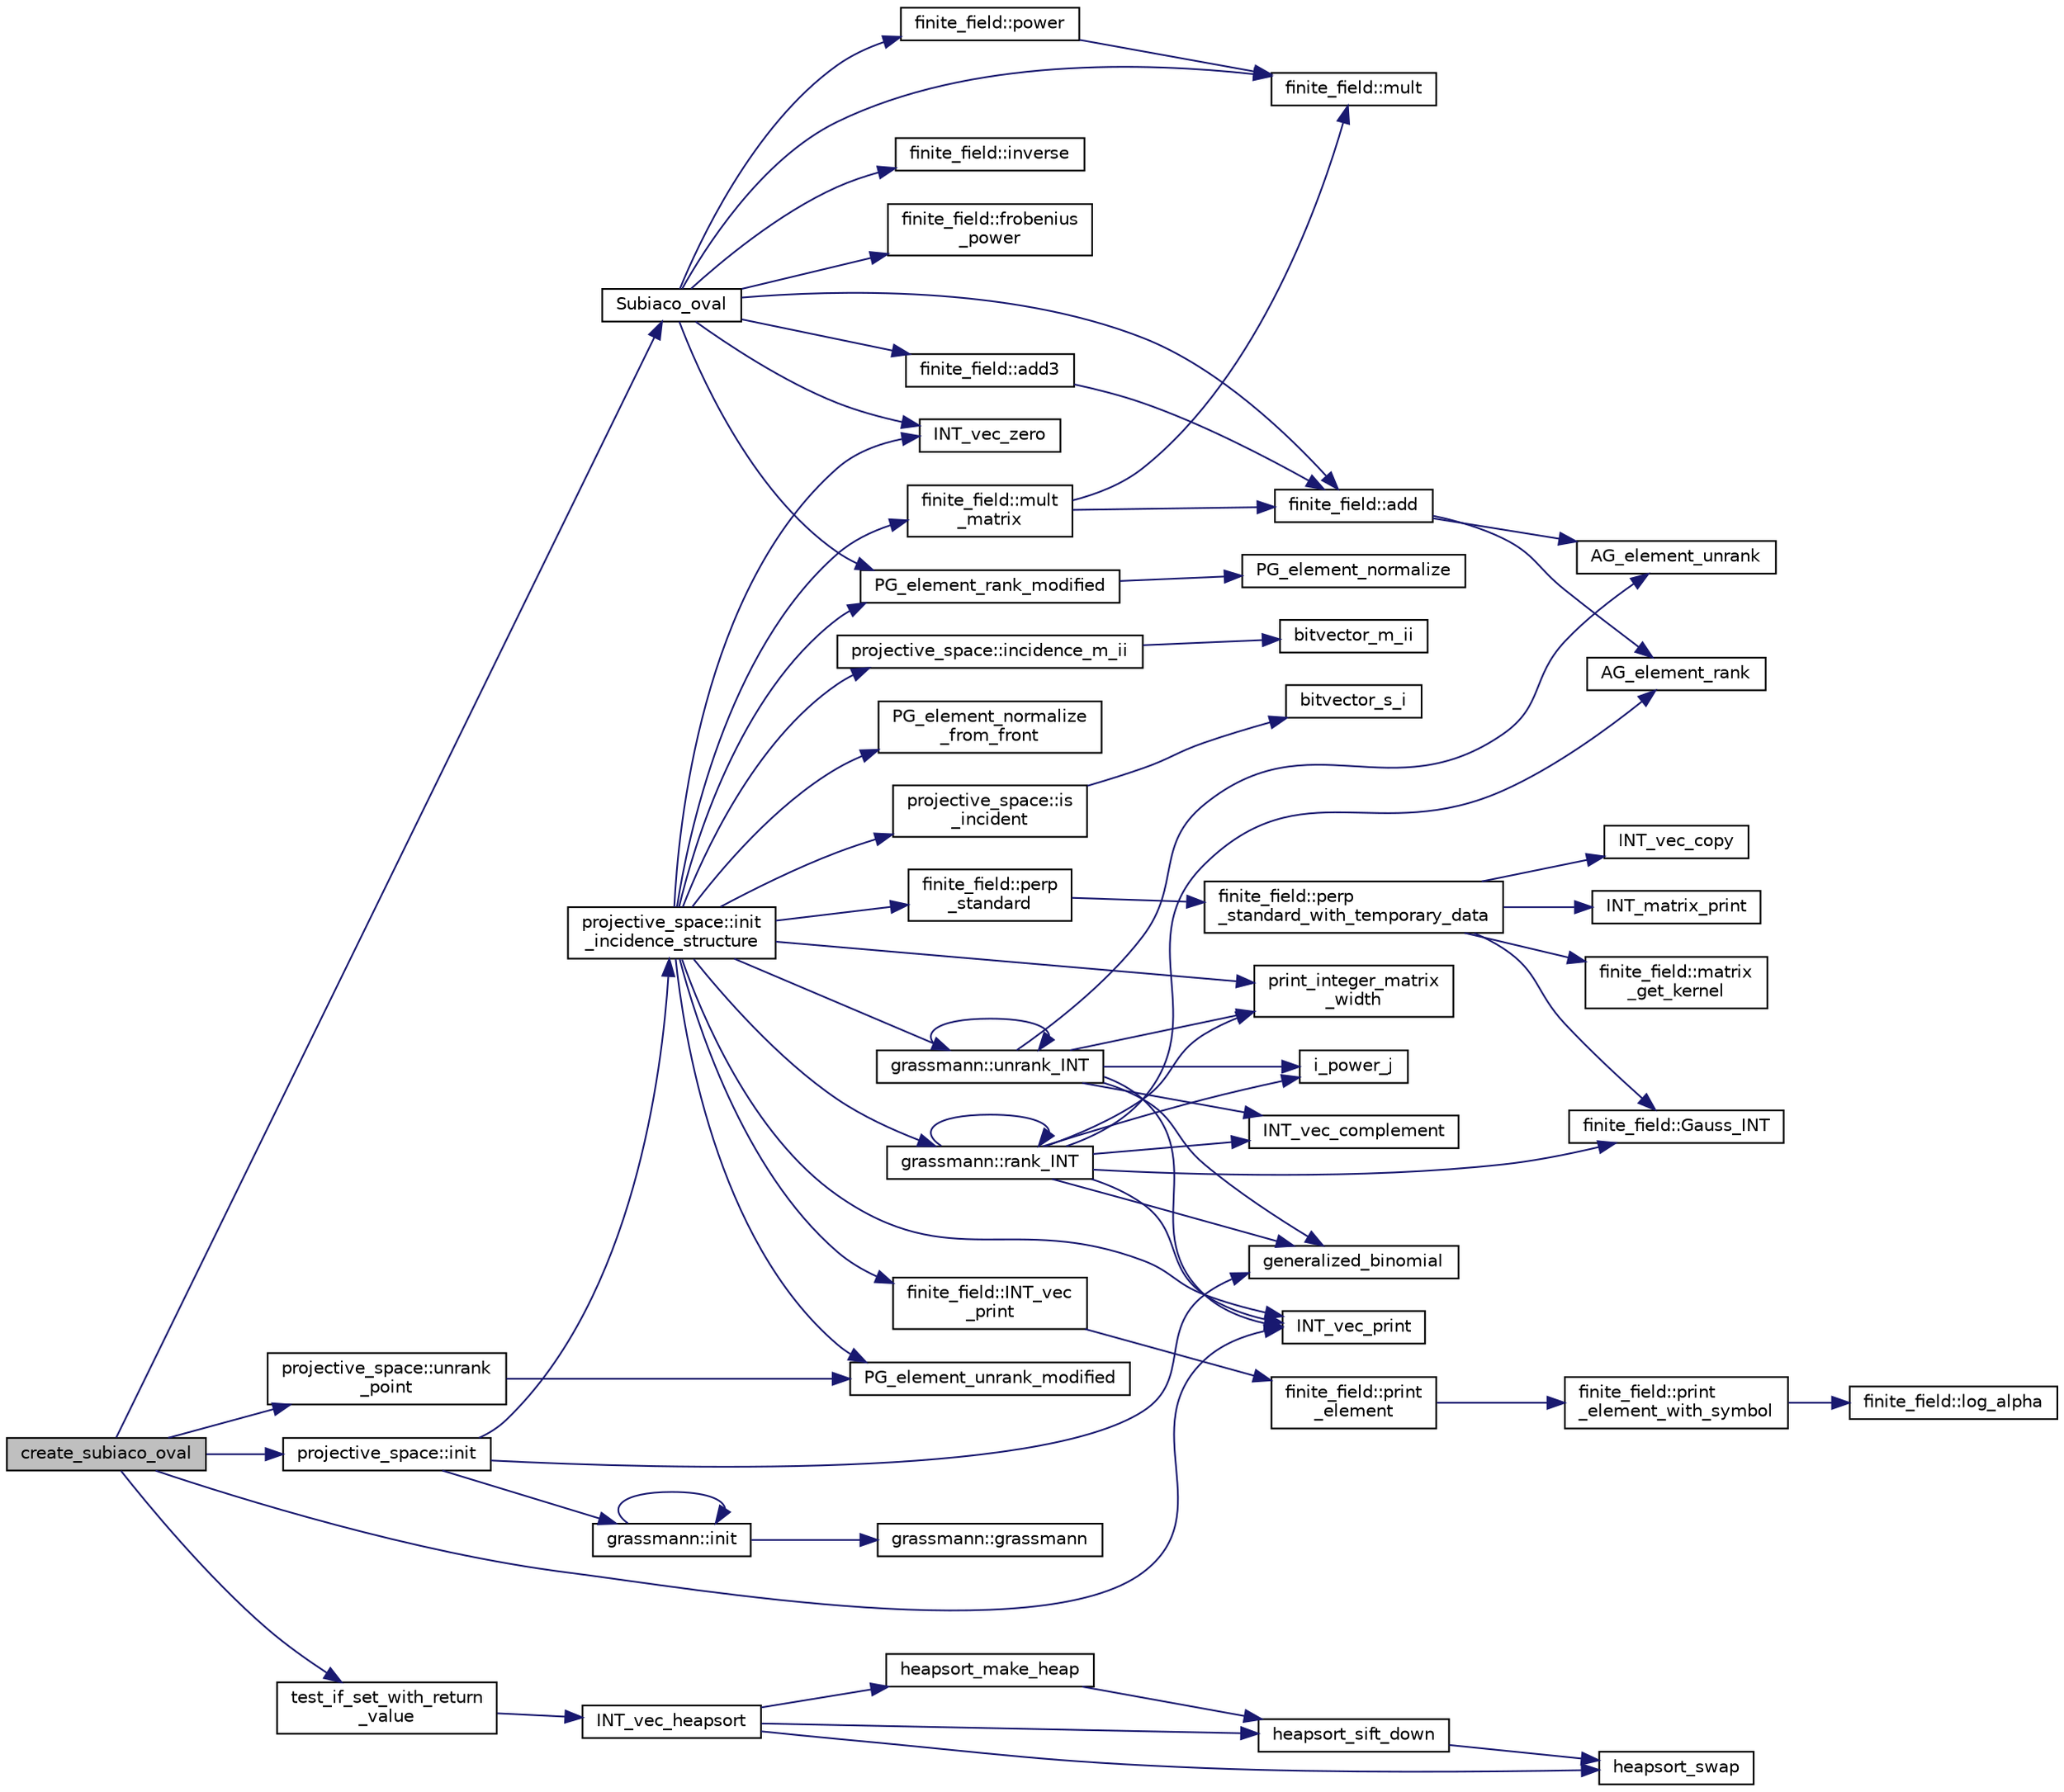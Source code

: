 digraph "create_subiaco_oval"
{
  edge [fontname="Helvetica",fontsize="10",labelfontname="Helvetica",labelfontsize="10"];
  node [fontname="Helvetica",fontsize="10",shape=record];
  rankdir="LR";
  Node640 [label="create_subiaco_oval",height=0.2,width=0.4,color="black", fillcolor="grey75", style="filled", fontcolor="black"];
  Node640 -> Node641 [color="midnightblue",fontsize="10",style="solid",fontname="Helvetica"];
  Node641 [label="Subiaco_oval",height=0.2,width=0.4,color="black", fillcolor="white", style="filled",URL="$d7/d94/data_8_c.html#aad60d8b485bc6d324431f2ee7a543cb1"];
  Node641 -> Node642 [color="midnightblue",fontsize="10",style="solid",fontname="Helvetica"];
  Node642 [label="finite_field::power",height=0.2,width=0.4,color="black", fillcolor="white", style="filled",URL="$df/d5a/classfinite__field.html#a0437871b8f775f0b2d589188d9ad7e61"];
  Node642 -> Node643 [color="midnightblue",fontsize="10",style="solid",fontname="Helvetica"];
  Node643 [label="finite_field::mult",height=0.2,width=0.4,color="black", fillcolor="white", style="filled",URL="$df/d5a/classfinite__field.html#a24fb5917aa6d4d656fd855b7f44a13b0"];
  Node641 -> Node643 [color="midnightblue",fontsize="10",style="solid",fontname="Helvetica"];
  Node641 -> Node644 [color="midnightblue",fontsize="10",style="solid",fontname="Helvetica"];
  Node644 [label="finite_field::add3",height=0.2,width=0.4,color="black", fillcolor="white", style="filled",URL="$df/d5a/classfinite__field.html#aa3c53790ee7232f154fa43ebc46fb1f7"];
  Node644 -> Node645 [color="midnightblue",fontsize="10",style="solid",fontname="Helvetica"];
  Node645 [label="finite_field::add",height=0.2,width=0.4,color="black", fillcolor="white", style="filled",URL="$df/d5a/classfinite__field.html#a8f12328a27500f3c7be0c849ebbc9d14"];
  Node645 -> Node646 [color="midnightblue",fontsize="10",style="solid",fontname="Helvetica"];
  Node646 [label="AG_element_unrank",height=0.2,width=0.4,color="black", fillcolor="white", style="filled",URL="$d4/d67/geometry_8h.html#a4a33b86c87b2879b97cfa1327abe2885"];
  Node645 -> Node647 [color="midnightblue",fontsize="10",style="solid",fontname="Helvetica"];
  Node647 [label="AG_element_rank",height=0.2,width=0.4,color="black", fillcolor="white", style="filled",URL="$d4/d67/geometry_8h.html#ab2ac908d07dd8038fd996e26bdc75c17"];
  Node641 -> Node648 [color="midnightblue",fontsize="10",style="solid",fontname="Helvetica"];
  Node648 [label="INT_vec_zero",height=0.2,width=0.4,color="black", fillcolor="white", style="filled",URL="$df/dbf/sajeeb_8_c.html#aa8c9c7977203577026080f546fe4980f"];
  Node641 -> Node649 [color="midnightblue",fontsize="10",style="solid",fontname="Helvetica"];
  Node649 [label="finite_field::frobenius\l_power",height=0.2,width=0.4,color="black", fillcolor="white", style="filled",URL="$df/d5a/classfinite__field.html#aec23e43aaefc0ed601cdfa3139496a92"];
  Node641 -> Node645 [color="midnightblue",fontsize="10",style="solid",fontname="Helvetica"];
  Node641 -> Node650 [color="midnightblue",fontsize="10",style="solid",fontname="Helvetica"];
  Node650 [label="finite_field::inverse",height=0.2,width=0.4,color="black", fillcolor="white", style="filled",URL="$df/d5a/classfinite__field.html#a69f2a12c01e70b7ce2d115c5221c9cdd"];
  Node641 -> Node651 [color="midnightblue",fontsize="10",style="solid",fontname="Helvetica"];
  Node651 [label="PG_element_rank_modified",height=0.2,width=0.4,color="black", fillcolor="white", style="filled",URL="$d4/d67/geometry_8h.html#a9cd1a8bf5b88a038e33862f6c2c3dd36"];
  Node651 -> Node652 [color="midnightblue",fontsize="10",style="solid",fontname="Helvetica"];
  Node652 [label="PG_element_normalize",height=0.2,width=0.4,color="black", fillcolor="white", style="filled",URL="$df/de4/projective_8_c.html#a5a4c3c1158bad6bab0d786c616bd0996"];
  Node640 -> Node653 [color="midnightblue",fontsize="10",style="solid",fontname="Helvetica"];
  Node653 [label="projective_space::init",height=0.2,width=0.4,color="black", fillcolor="white", style="filled",URL="$d2/d17/classprojective__space.html#a8a1efa40df92744519365f82e4740dab"];
  Node653 -> Node654 [color="midnightblue",fontsize="10",style="solid",fontname="Helvetica"];
  Node654 [label="grassmann::init",height=0.2,width=0.4,color="black", fillcolor="white", style="filled",URL="$df/d02/classgrassmann.html#a2e8cf7b9f203254493d7c2607c17d498"];
  Node654 -> Node655 [color="midnightblue",fontsize="10",style="solid",fontname="Helvetica"];
  Node655 [label="grassmann::grassmann",height=0.2,width=0.4,color="black", fillcolor="white", style="filled",URL="$df/d02/classgrassmann.html#a252a85d3b74eb4fbd5771f4152a5f272"];
  Node654 -> Node654 [color="midnightblue",fontsize="10",style="solid",fontname="Helvetica"];
  Node653 -> Node656 [color="midnightblue",fontsize="10",style="solid",fontname="Helvetica"];
  Node656 [label="generalized_binomial",height=0.2,width=0.4,color="black", fillcolor="white", style="filled",URL="$d2/d7c/combinatorics_8_c.html#a24762dc22e45175d18ec1ec1d2556ae8"];
  Node653 -> Node657 [color="midnightblue",fontsize="10",style="solid",fontname="Helvetica"];
  Node657 [label="projective_space::init\l_incidence_structure",height=0.2,width=0.4,color="black", fillcolor="white", style="filled",URL="$d2/d17/classprojective__space.html#a1e59490325e045cc52674a3706780aed"];
  Node657 -> Node648 [color="midnightblue",fontsize="10",style="solid",fontname="Helvetica"];
  Node657 -> Node658 [color="midnightblue",fontsize="10",style="solid",fontname="Helvetica"];
  Node658 [label="PG_element_unrank_modified",height=0.2,width=0.4,color="black", fillcolor="white", style="filled",URL="$d4/d67/geometry_8h.html#a83ae9b605d496f6a90345303f6efae64"];
  Node657 -> Node659 [color="midnightblue",fontsize="10",style="solid",fontname="Helvetica"];
  Node659 [label="INT_vec_print",height=0.2,width=0.4,color="black", fillcolor="white", style="filled",URL="$df/dbf/sajeeb_8_c.html#a79a5901af0b47dd0d694109543c027fe"];
  Node657 -> Node660 [color="midnightblue",fontsize="10",style="solid",fontname="Helvetica"];
  Node660 [label="finite_field::INT_vec\l_print",height=0.2,width=0.4,color="black", fillcolor="white", style="filled",URL="$df/d5a/classfinite__field.html#a9c33a61dedc197e37b014b6f8dc07f06"];
  Node660 -> Node661 [color="midnightblue",fontsize="10",style="solid",fontname="Helvetica"];
  Node661 [label="finite_field::print\l_element",height=0.2,width=0.4,color="black", fillcolor="white", style="filled",URL="$df/d5a/classfinite__field.html#ab7d1f59c043d7696b8b47c92d0fedad5"];
  Node661 -> Node662 [color="midnightblue",fontsize="10",style="solid",fontname="Helvetica"];
  Node662 [label="finite_field::print\l_element_with_symbol",height=0.2,width=0.4,color="black", fillcolor="white", style="filled",URL="$df/d5a/classfinite__field.html#aa0180c961aa4a0a8934cb4dc82e38a4d"];
  Node662 -> Node663 [color="midnightblue",fontsize="10",style="solid",fontname="Helvetica"];
  Node663 [label="finite_field::log_alpha",height=0.2,width=0.4,color="black", fillcolor="white", style="filled",URL="$df/d5a/classfinite__field.html#a446a83ae0d281ddf44215626f0097305"];
  Node657 -> Node664 [color="midnightblue",fontsize="10",style="solid",fontname="Helvetica"];
  Node664 [label="PG_element_normalize\l_from_front",height=0.2,width=0.4,color="black", fillcolor="white", style="filled",URL="$d4/d67/geometry_8h.html#af675caf5f9975573455c8d93cb56bf95"];
  Node657 -> Node665 [color="midnightblue",fontsize="10",style="solid",fontname="Helvetica"];
  Node665 [label="grassmann::unrank_INT",height=0.2,width=0.4,color="black", fillcolor="white", style="filled",URL="$df/d02/classgrassmann.html#a32079405b95a6da2ba1420567d762d64"];
  Node665 -> Node656 [color="midnightblue",fontsize="10",style="solid",fontname="Helvetica"];
  Node665 -> Node666 [color="midnightblue",fontsize="10",style="solid",fontname="Helvetica"];
  Node666 [label="i_power_j",height=0.2,width=0.4,color="black", fillcolor="white", style="filled",URL="$de/dc5/algebra__and__number__theory_8h.html#a39b321523e8957d701618bb5cac542b5"];
  Node665 -> Node646 [color="midnightblue",fontsize="10",style="solid",fontname="Helvetica"];
  Node665 -> Node659 [color="midnightblue",fontsize="10",style="solid",fontname="Helvetica"];
  Node665 -> Node665 [color="midnightblue",fontsize="10",style="solid",fontname="Helvetica"];
  Node665 -> Node667 [color="midnightblue",fontsize="10",style="solid",fontname="Helvetica"];
  Node667 [label="INT_vec_complement",height=0.2,width=0.4,color="black", fillcolor="white", style="filled",URL="$d5/db4/io__and__os_8h.html#a2a0a724647575fcd3090c763985eb81a"];
  Node665 -> Node668 [color="midnightblue",fontsize="10",style="solid",fontname="Helvetica"];
  Node668 [label="print_integer_matrix\l_width",height=0.2,width=0.4,color="black", fillcolor="white", style="filled",URL="$d5/db4/io__and__os_8h.html#aa78f3e73fc2179251bd15adbcc31573f"];
  Node657 -> Node668 [color="midnightblue",fontsize="10",style="solid",fontname="Helvetica"];
  Node657 -> Node669 [color="midnightblue",fontsize="10",style="solid",fontname="Helvetica"];
  Node669 [label="grassmann::rank_INT",height=0.2,width=0.4,color="black", fillcolor="white", style="filled",URL="$df/d02/classgrassmann.html#a1fa95ce7ecebd48b04c7a0dc75491184"];
  Node669 -> Node668 [color="midnightblue",fontsize="10",style="solid",fontname="Helvetica"];
  Node669 -> Node670 [color="midnightblue",fontsize="10",style="solid",fontname="Helvetica"];
  Node670 [label="finite_field::Gauss_INT",height=0.2,width=0.4,color="black", fillcolor="white", style="filled",URL="$df/d5a/classfinite__field.html#adb676d2e80341b53751326e3a58beb11"];
  Node669 -> Node659 [color="midnightblue",fontsize="10",style="solid",fontname="Helvetica"];
  Node669 -> Node667 [color="midnightblue",fontsize="10",style="solid",fontname="Helvetica"];
  Node669 -> Node666 [color="midnightblue",fontsize="10",style="solid",fontname="Helvetica"];
  Node669 -> Node656 [color="midnightblue",fontsize="10",style="solid",fontname="Helvetica"];
  Node669 -> Node669 [color="midnightblue",fontsize="10",style="solid",fontname="Helvetica"];
  Node669 -> Node647 [color="midnightblue",fontsize="10",style="solid",fontname="Helvetica"];
  Node657 -> Node671 [color="midnightblue",fontsize="10",style="solid",fontname="Helvetica"];
  Node671 [label="finite_field::mult\l_matrix",height=0.2,width=0.4,color="black", fillcolor="white", style="filled",URL="$df/d5a/classfinite__field.html#a48517f15dfd7b21c37e0975855f1ada2"];
  Node671 -> Node645 [color="midnightblue",fontsize="10",style="solid",fontname="Helvetica"];
  Node671 -> Node643 [color="midnightblue",fontsize="10",style="solid",fontname="Helvetica"];
  Node657 -> Node651 [color="midnightblue",fontsize="10",style="solid",fontname="Helvetica"];
  Node657 -> Node672 [color="midnightblue",fontsize="10",style="solid",fontname="Helvetica"];
  Node672 [label="projective_space::incidence_m_ii",height=0.2,width=0.4,color="black", fillcolor="white", style="filled",URL="$d2/d17/classprojective__space.html#adafef534cb822f51289101e7d465ede2"];
  Node672 -> Node673 [color="midnightblue",fontsize="10",style="solid",fontname="Helvetica"];
  Node673 [label="bitvector_m_ii",height=0.2,width=0.4,color="black", fillcolor="white", style="filled",URL="$df/dbf/sajeeb_8_c.html#a31da55e2b26316d582cd322dc670b67b"];
  Node657 -> Node674 [color="midnightblue",fontsize="10",style="solid",fontname="Helvetica"];
  Node674 [label="finite_field::perp\l_standard",height=0.2,width=0.4,color="black", fillcolor="white", style="filled",URL="$df/d5a/classfinite__field.html#a2f5bc92908aea624a8d9179d2a9ba057"];
  Node674 -> Node675 [color="midnightblue",fontsize="10",style="solid",fontname="Helvetica"];
  Node675 [label="finite_field::perp\l_standard_with_temporary_data",height=0.2,width=0.4,color="black", fillcolor="white", style="filled",URL="$df/d5a/classfinite__field.html#aae3cca9b5f19ae969a9c5349d14f41c0"];
  Node675 -> Node676 [color="midnightblue",fontsize="10",style="solid",fontname="Helvetica"];
  Node676 [label="INT_vec_copy",height=0.2,width=0.4,color="black", fillcolor="white", style="filled",URL="$df/dbf/sajeeb_8_c.html#ac2d875e27e009af6ec04d17254d11075"];
  Node675 -> Node677 [color="midnightblue",fontsize="10",style="solid",fontname="Helvetica"];
  Node677 [label="INT_matrix_print",height=0.2,width=0.4,color="black", fillcolor="white", style="filled",URL="$d5/db4/io__and__os_8h.html#afd4180a24bef3a2b584668a4eaf607ff"];
  Node675 -> Node670 [color="midnightblue",fontsize="10",style="solid",fontname="Helvetica"];
  Node675 -> Node678 [color="midnightblue",fontsize="10",style="solid",fontname="Helvetica"];
  Node678 [label="finite_field::matrix\l_get_kernel",height=0.2,width=0.4,color="black", fillcolor="white", style="filled",URL="$df/d5a/classfinite__field.html#ac45780a927cee936df13d04d30d2d248"];
  Node657 -> Node679 [color="midnightblue",fontsize="10",style="solid",fontname="Helvetica"];
  Node679 [label="projective_space::is\l_incident",height=0.2,width=0.4,color="black", fillcolor="white", style="filled",URL="$d2/d17/classprojective__space.html#a225780a9f3d266bc425b3be0cf5bc0ff"];
  Node679 -> Node680 [color="midnightblue",fontsize="10",style="solid",fontname="Helvetica"];
  Node680 [label="bitvector_s_i",height=0.2,width=0.4,color="black", fillcolor="white", style="filled",URL="$df/dbf/sajeeb_8_c.html#ac0135a3681a44df3fe7af1545676fbe2"];
  Node640 -> Node681 [color="midnightblue",fontsize="10",style="solid",fontname="Helvetica"];
  Node681 [label="projective_space::unrank\l_point",height=0.2,width=0.4,color="black", fillcolor="white", style="filled",URL="$d2/d17/classprojective__space.html#a3cb7917af4c5f1590b660d4bf907e0fa"];
  Node681 -> Node658 [color="midnightblue",fontsize="10",style="solid",fontname="Helvetica"];
  Node640 -> Node659 [color="midnightblue",fontsize="10",style="solid",fontname="Helvetica"];
  Node640 -> Node682 [color="midnightblue",fontsize="10",style="solid",fontname="Helvetica"];
  Node682 [label="test_if_set_with_return\l_value",height=0.2,width=0.4,color="black", fillcolor="white", style="filled",URL="$d5/de2/foundations_2data__structures_2data__structures_8h.html#ac8840ecabde4103e50ef1a7a8245d913"];
  Node682 -> Node683 [color="midnightblue",fontsize="10",style="solid",fontname="Helvetica"];
  Node683 [label="INT_vec_heapsort",height=0.2,width=0.4,color="black", fillcolor="white", style="filled",URL="$d4/dd7/sorting_8_c.html#a3590ad9987f801fbfc94634300182f39"];
  Node683 -> Node684 [color="midnightblue",fontsize="10",style="solid",fontname="Helvetica"];
  Node684 [label="heapsort_make_heap",height=0.2,width=0.4,color="black", fillcolor="white", style="filled",URL="$d4/dd7/sorting_8_c.html#a42f24453d7d77eeb1338ebd1a13cfdbb"];
  Node684 -> Node685 [color="midnightblue",fontsize="10",style="solid",fontname="Helvetica"];
  Node685 [label="heapsort_sift_down",height=0.2,width=0.4,color="black", fillcolor="white", style="filled",URL="$d4/dd7/sorting_8_c.html#a65cbb1a6a3f01f511673705437ddc18b"];
  Node685 -> Node686 [color="midnightblue",fontsize="10",style="solid",fontname="Helvetica"];
  Node686 [label="heapsort_swap",height=0.2,width=0.4,color="black", fillcolor="white", style="filled",URL="$d4/dd7/sorting_8_c.html#a8f048362e6065297b19b6975bcbbfcc6"];
  Node683 -> Node686 [color="midnightblue",fontsize="10",style="solid",fontname="Helvetica"];
  Node683 -> Node685 [color="midnightblue",fontsize="10",style="solid",fontname="Helvetica"];
}
